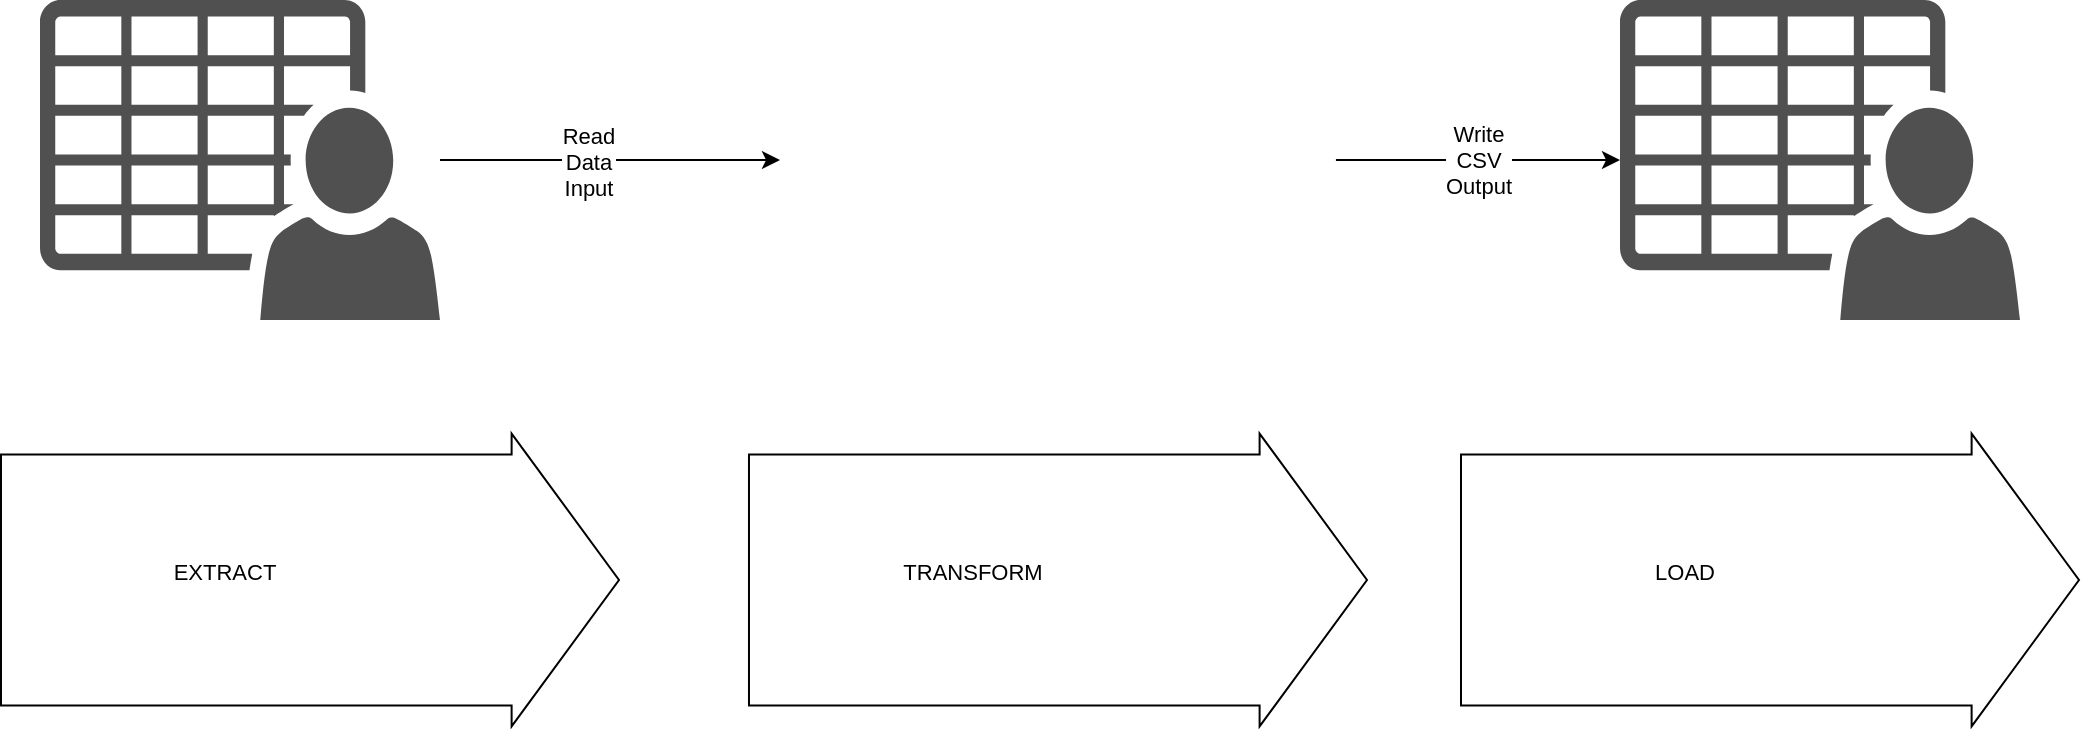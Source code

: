 <mxfile version="24.7.16">
  <diagram name="Page-1" id="gYWtFj8rXn-eV2xmv8V1">
    <mxGraphModel dx="1359" dy="753" grid="1" gridSize="10" guides="1" tooltips="1" connect="1" arrows="1" fold="1" page="1" pageScale="1" pageWidth="850" pageHeight="1100" math="0" shadow="0">
      <root>
        <mxCell id="0" />
        <mxCell id="1" parent="0" />
        <mxCell id="6ke2kDxzbG-uKFPfa5P0-4" value="" style="edgeStyle=orthogonalEdgeStyle;rounded=0;orthogonalLoop=1;jettySize=auto;html=1;entryX=0;entryY=0.5;entryDx=0;entryDy=0;" parent="1" source="6ke2kDxzbG-uKFPfa5P0-1" target="6ke2kDxzbG-uKFPfa5P0-2" edge="1">
          <mxGeometry relative="1" as="geometry">
            <mxPoint x="630" y="300" as="targetPoint" />
          </mxGeometry>
        </mxCell>
        <mxCell id="6ke2kDxzbG-uKFPfa5P0-7" value="Read&lt;br&gt;Data&lt;br&gt;Input" style="edgeLabel;html=1;align=center;verticalAlign=middle;resizable=0;points=[];" parent="6ke2kDxzbG-uKFPfa5P0-4" vertex="1" connectable="0">
          <mxGeometry x="-0.137" y="-1" relative="1" as="geometry">
            <mxPoint as="offset" />
          </mxGeometry>
        </mxCell>
        <mxCell id="6ke2kDxzbG-uKFPfa5P0-1" value="" style="sketch=0;pointerEvents=1;shadow=0;dashed=0;html=1;strokeColor=none;fillColor=#505050;labelPosition=center;verticalLabelPosition=bottom;verticalAlign=top;outlineConnect=0;align=center;shape=mxgraph.office.users.csv_file;" parent="1" vertex="1">
          <mxGeometry x="310" y="220" width="200" height="160" as="geometry" />
        </mxCell>
        <mxCell id="6ke2kDxzbG-uKFPfa5P0-5" value="Write&lt;br&gt;&lt;div&gt;CSV&lt;br&gt;&lt;/div&gt;Output" style="edgeStyle=orthogonalEdgeStyle;rounded=0;orthogonalLoop=1;jettySize=auto;html=1;exitX=1;exitY=0.5;exitDx=0;exitDy=0;" parent="1" source="6ke2kDxzbG-uKFPfa5P0-2" target="6ke2kDxzbG-uKFPfa5P0-6" edge="1">
          <mxGeometry relative="1" as="geometry">
            <mxPoint x="1130" y="300" as="targetPoint" />
          </mxGeometry>
        </mxCell>
        <mxCell id="6ke2kDxzbG-uKFPfa5P0-2" value="" style="shape=image;verticalLabelPosition=bottom;labelBackgroundColor=default;verticalAlign=top;aspect=fixed;imageAspect=0;image=https://miro.medium.com/v2/resize:fit:1400/1*PeyTw85m3b3PQWLoN0UiiA.png;" parent="1" vertex="1">
          <mxGeometry x="680" y="249.16" width="277.97" height="101.69" as="geometry" />
        </mxCell>
        <mxCell id="6ke2kDxzbG-uKFPfa5P0-6" value="" style="sketch=0;pointerEvents=1;shadow=0;dashed=0;html=1;strokeColor=none;fillColor=#505050;labelPosition=center;verticalLabelPosition=bottom;verticalAlign=top;outlineConnect=0;align=center;shape=mxgraph.office.users.csv_file;" parent="1" vertex="1">
          <mxGeometry x="1100" y="220" width="200" height="160" as="geometry" />
        </mxCell>
        <mxCell id="6ke2kDxzbG-uKFPfa5P0-8" value="" style="shape=flexArrow;endArrow=classic;html=1;rounded=0;width=125.455;endSize=17.564;" parent="1" edge="1">
          <mxGeometry width="50" height="50" relative="1" as="geometry">
            <mxPoint x="290" y="510" as="sourcePoint" />
            <mxPoint x="600" y="510" as="targetPoint" />
          </mxGeometry>
        </mxCell>
        <mxCell id="6ke2kDxzbG-uKFPfa5P0-9" value="EXTRACT" style="edgeLabel;html=1;align=center;verticalAlign=middle;resizable=0;points=[];" parent="6ke2kDxzbG-uKFPfa5P0-8" vertex="1" connectable="0">
          <mxGeometry x="-0.279" y="4" relative="1" as="geometry">
            <mxPoint as="offset" />
          </mxGeometry>
        </mxCell>
        <mxCell id="6ke2kDxzbG-uKFPfa5P0-10" value="" style="shape=flexArrow;endArrow=classic;html=1;rounded=0;width=125.455;endSize=17.564;" parent="1" edge="1">
          <mxGeometry width="50" height="50" relative="1" as="geometry">
            <mxPoint x="663.99" y="510" as="sourcePoint" />
            <mxPoint x="973.99" y="510" as="targetPoint" />
          </mxGeometry>
        </mxCell>
        <mxCell id="6ke2kDxzbG-uKFPfa5P0-11" value="TRANSFORM" style="edgeLabel;html=1;align=center;verticalAlign=middle;resizable=0;points=[];" parent="6ke2kDxzbG-uKFPfa5P0-10" vertex="1" connectable="0">
          <mxGeometry x="-0.279" y="4" relative="1" as="geometry">
            <mxPoint as="offset" />
          </mxGeometry>
        </mxCell>
        <mxCell id="6ke2kDxzbG-uKFPfa5P0-12" value="" style="shape=flexArrow;endArrow=classic;html=1;rounded=0;width=125.455;endSize=17.564;" parent="1" edge="1">
          <mxGeometry width="50" height="50" relative="1" as="geometry">
            <mxPoint x="1020" y="510" as="sourcePoint" />
            <mxPoint x="1330" y="510" as="targetPoint" />
          </mxGeometry>
        </mxCell>
        <mxCell id="6ke2kDxzbG-uKFPfa5P0-13" value="LOAD" style="edgeLabel;html=1;align=center;verticalAlign=middle;resizable=0;points=[];" parent="6ke2kDxzbG-uKFPfa5P0-12" vertex="1" connectable="0">
          <mxGeometry x="-0.279" y="4" relative="1" as="geometry">
            <mxPoint as="offset" />
          </mxGeometry>
        </mxCell>
      </root>
    </mxGraphModel>
  </diagram>
</mxfile>

